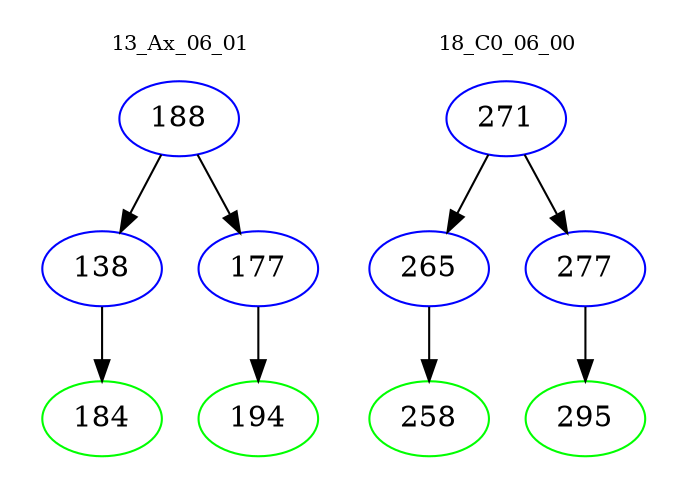 digraph{
subgraph cluster_0 {
color = white
label = "13_Ax_06_01";
fontsize=10;
T0_188 [label="188", color="blue"]
T0_188 -> T0_138 [color="black"]
T0_138 [label="138", color="blue"]
T0_138 -> T0_184 [color="black"]
T0_184 [label="184", color="green"]
T0_188 -> T0_177 [color="black"]
T0_177 [label="177", color="blue"]
T0_177 -> T0_194 [color="black"]
T0_194 [label="194", color="green"]
}
subgraph cluster_1 {
color = white
label = "18_C0_06_00";
fontsize=10;
T1_271 [label="271", color="blue"]
T1_271 -> T1_265 [color="black"]
T1_265 [label="265", color="blue"]
T1_265 -> T1_258 [color="black"]
T1_258 [label="258", color="green"]
T1_271 -> T1_277 [color="black"]
T1_277 [label="277", color="blue"]
T1_277 -> T1_295 [color="black"]
T1_295 [label="295", color="green"]
}
}
